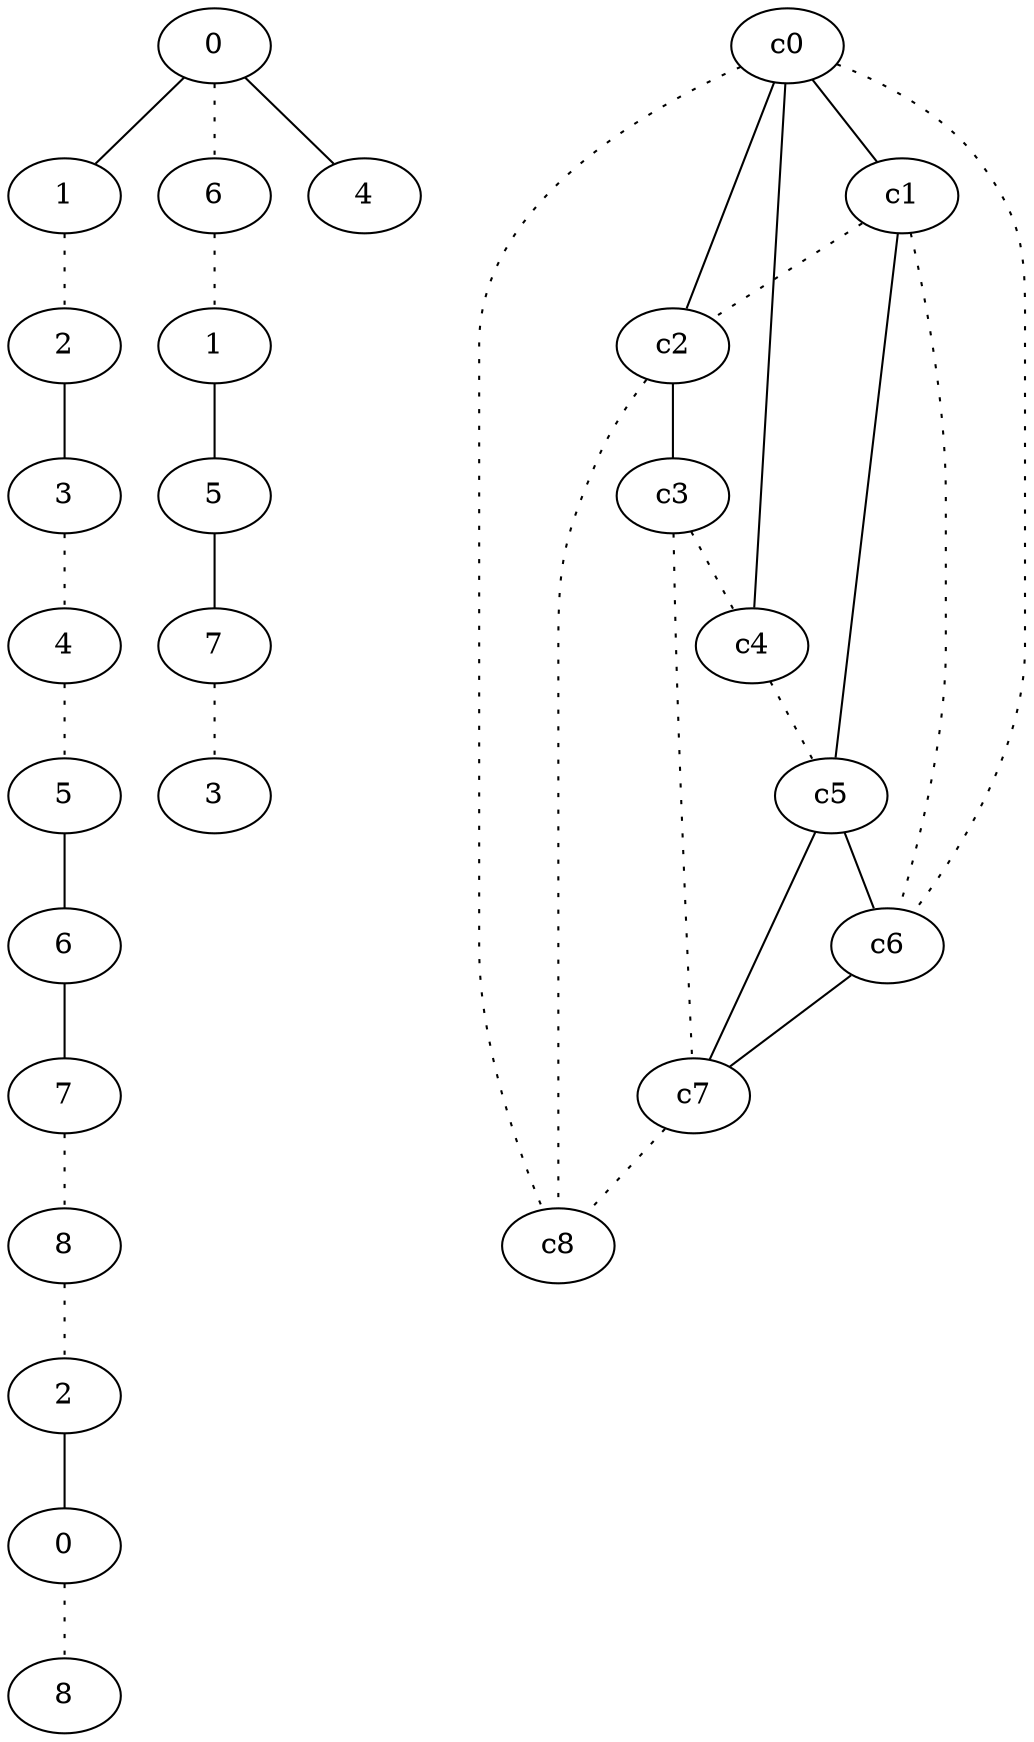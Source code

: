 graph {
a0[label=0];
a1[label=1];
a2[label=2];
a3[label=3];
a4[label=4];
a5[label=5];
a6[label=6];
a7[label=7];
a8[label=8];
a9[label=2];
a10[label=0];
a11[label=8];
a12[label=6];
a13[label=1];
a14[label=5];
a15[label=7];
a16[label=3];
a17[label=4];
a0 -- a1;
a0 -- a12 [style=dotted];
a0 -- a17;
a1 -- a2 [style=dotted];
a2 -- a3;
a3 -- a4 [style=dotted];
a4 -- a5 [style=dotted];
a5 -- a6;
a6 -- a7;
a7 -- a8 [style=dotted];
a8 -- a9 [style=dotted];
a9 -- a10;
a10 -- a11 [style=dotted];
a12 -- a13 [style=dotted];
a13 -- a14;
a14 -- a15;
a15 -- a16 [style=dotted];
c0 -- c1;
c0 -- c2;
c0 -- c4;
c0 -- c6 [style=dotted];
c0 -- c8 [style=dotted];
c1 -- c2 [style=dotted];
c1 -- c5;
c1 -- c6 [style=dotted];
c2 -- c3;
c2 -- c8 [style=dotted];
c3 -- c4 [style=dotted];
c3 -- c7 [style=dotted];
c4 -- c5 [style=dotted];
c5 -- c6;
c5 -- c7;
c6 -- c7;
c7 -- c8 [style=dotted];
}
